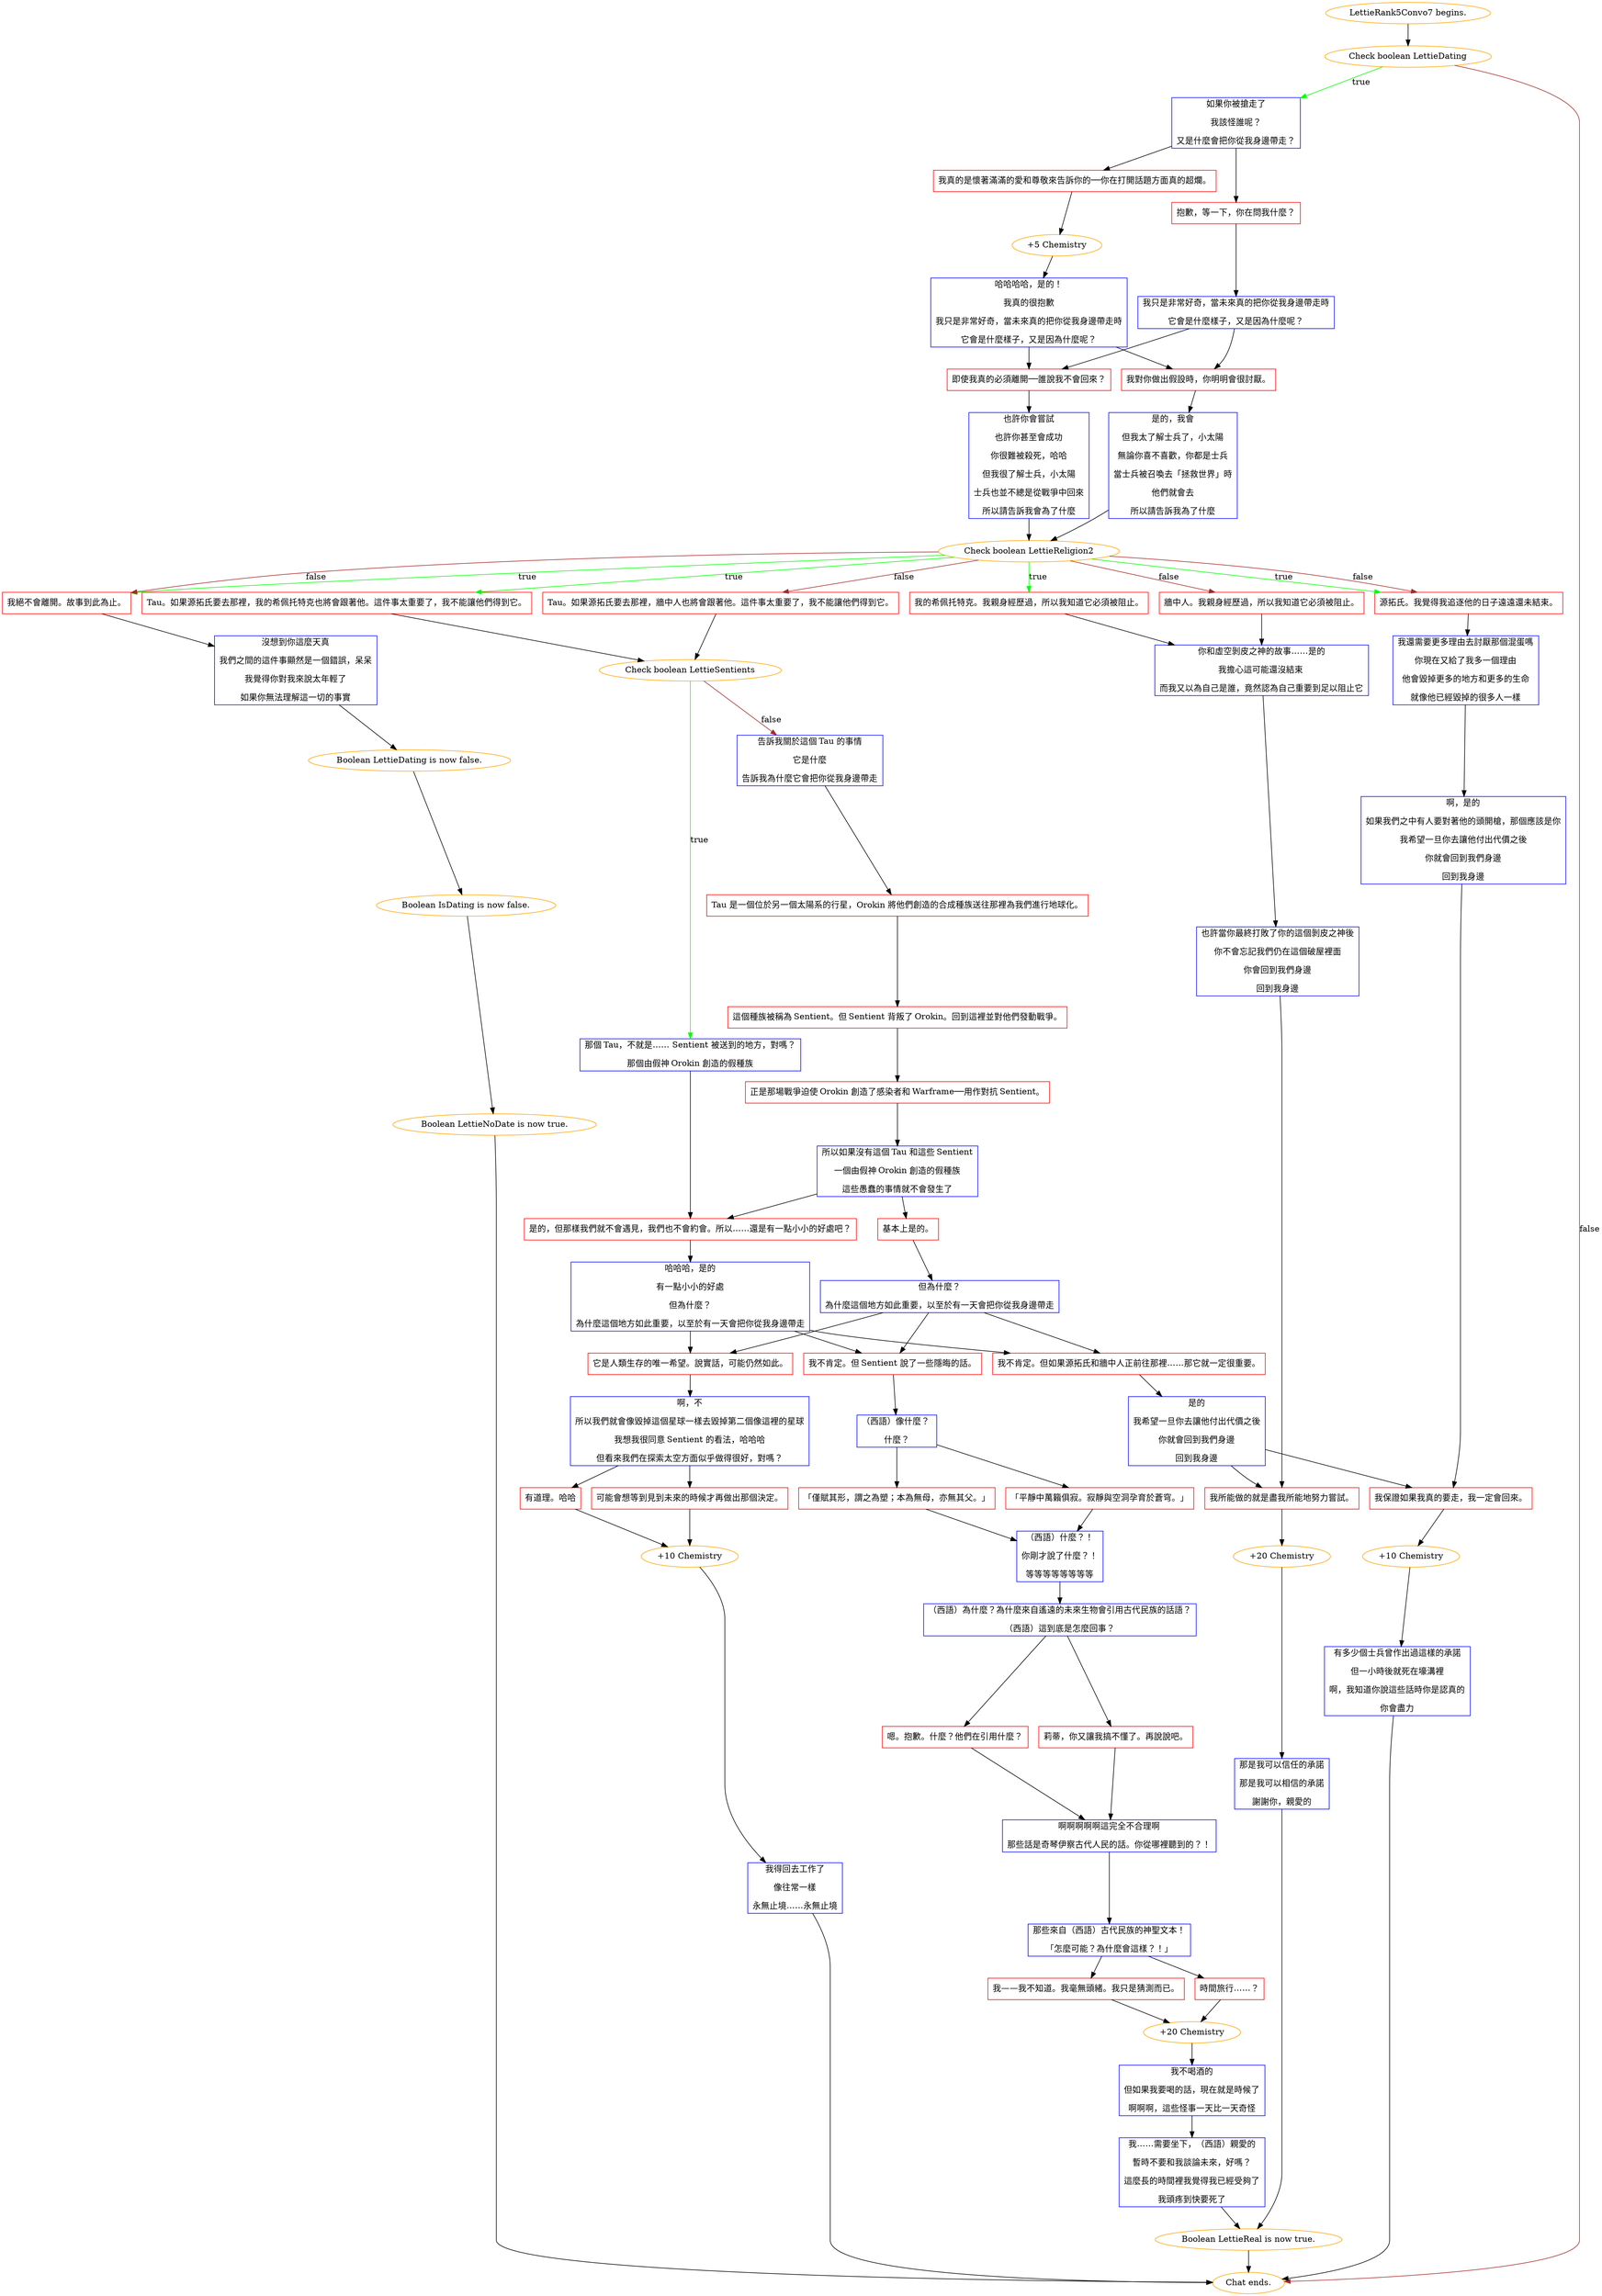 digraph {
	"LettieRank5Convo7 begins." [color=orange];
		"LettieRank5Convo7 begins." -> j4288606571;
	j4288606571 [label="Check boolean LettieDating",color=orange];
		j4288606571 -> j4171564708 [label=true,color=green];
		j4288606571 -> "Chat ends." [label=false,color=brown];
	j4171564708 [label="如果你被搶走了
我該怪誰呢？
又是什麼會把你從我身邊帶走？",shape=box,color=blue];
		j4171564708 -> j1497427069;
		j4171564708 -> j2849165874;
	"Chat ends." [color=orange];
	j1497427069 [label="我真的是懷著滿滿的愛和尊敬來告訴你的──你在打開話題方面真的超爛。",shape=box,color=red];
		j1497427069 -> j1677190427;
	j2849165874 [label="抱歉，等一下，你在問我什麼？",shape=box,color=red];
		j2849165874 -> j4119642068;
	j1677190427 [label="+5 Chemistry",color=orange];
		j1677190427 -> j1400330056;
	j4119642068 [label="我只是非常好奇，當未來真的把你從我身邊帶走時
它會是什麼樣子，又是因為什麼呢？",shape=box,color=blue];
		j4119642068 -> j1549276807;
		j4119642068 -> j2620874062;
	j1400330056 [label="哈哈哈哈，是的！
我真的很抱歉
我只是非常好奇，當未來真的把你從我身邊帶走時
它會是什麼樣子，又是因為什麼呢？",shape=box,color=blue];
		j1400330056 -> j1549276807;
		j1400330056 -> j2620874062;
	j1549276807 [label="即使我真的必須離開──誰說我不會回來？",shape=box,color=red];
		j1549276807 -> j3005051517;
	j2620874062 [label="我對你做出假設時，你明明會很討厭。",shape=box,color=red];
		j2620874062 -> j1220815023;
	j3005051517 [label="也許你會嘗試
也許你甚至會成功
你很難被殺死，哈哈
但我很了解士兵，小太陽
士兵也並不總是從戰爭中回來
所以請告訴我會為了什麼",shape=box,color=blue];
		j3005051517 -> j3234434887;
	j1220815023 [label="是的，我會
但我太了解士兵了，小太陽
無論你喜不喜歡，你都是士兵
當士兵被召喚去「拯救世界」時
他們就會去
所以請告訴我為了什麼",shape=box,color=blue];
		j1220815023 -> j3234434887;
	j3234434887 [label="Check boolean LettieReligion2",color=orange];
		j3234434887 -> j2021040986 [label=true,color=green];
		j3234434887 -> j1705534293 [label=true,color=green];
		j3234434887 -> j1096492930 [label=true,color=green];
		j3234434887 -> j534810892 [label=true,color=green];
		j3234434887 -> j2021040986 [label=false,color=brown];
		j3234434887 -> j3253631753 [label=false,color=brown];
		j3234434887 -> j3663990456 [label=false,color=brown];
		j3234434887 -> j534810892 [label=false,color=brown];
	j2021040986 [label="源拓氏。我覺得我追逐他的日子遠遠還未結束。",shape=box,color=red];
		j2021040986 -> j2480548783;
	j1705534293 [label="我的希佩托特克。我親身經歷過，所以我知道它必須被阻止。",shape=box,color=red];
		j1705534293 -> j1485377983;
	j1096492930 [label="Tau。如果源拓氏要去那裡，我的希佩托特克也將會跟著他。這件事太重要了，我不能讓他們得到它。",shape=box,color=red];
		j1096492930 -> j3204689239;
	j534810892 [label="我絕不會離開。故事到此為止。",shape=box,color=red];
		j534810892 -> j1265474562;
	j3253631753 [label="牆中人。我親身經歷過，所以我知道它必須被阻止。",shape=box,color=red];
		j3253631753 -> j1485377983;
	j3663990456 [label="Tau。如果源拓氏要去那裡，牆中人也將會跟著他。這件事太重要了，我不能讓他們得到它。",shape=box,color=red];
		j3663990456 -> j3204689239;
	j2480548783 [label="我還需要更多理由去討厭那個混蛋嗎
你現在又給了我多一個理由
他會毀掉更多的地方和更多的生命
就像他已經毀掉的很多人一樣",shape=box,color=blue];
		j2480548783 -> j4198684588;
	j1485377983 [label="你和虛空剝皮之神的故事……是的
我擔心這可能還沒結束 
而我又以為自己是誰，竟然認為自己重要到足以阻止它",shape=box,color=blue];
		j1485377983 -> j3019885470;
	j3204689239 [label="Check boolean LettieSentients",color=orange];
		j3204689239 -> j2368744342 [label=true,color=green];
		j3204689239 -> j1123431509 [label=false,color=brown];
	j1265474562 [label="沒想到你這麼天真
我們之間的這件事顯然是一個錯誤，呆呆
我覺得你對我來說太年輕了
如果你無法理解這一切的事實",shape=box,color=blue];
		j1265474562 -> j2548450594;
	j4198684588 [label="啊，是的
如果我們之中有人要對著他的頭開槍，那個應該是你
我希望一旦你去讓他付出代價之後
你就會回到我們身邊
回到我身邊",shape=box,color=blue];
		j4198684588 -> j4090942523;
	j3019885470 [label="也許當你最終打敗了你的這個剝皮之神後
你不會忘記我們仍在這個破屋裡面
你會回到我們身邊
回到我身邊",shape=box,color=blue];
		j3019885470 -> j2383730972;
	j2368744342 [label="那個 Tau，不就是…… Sentient 被送到的地方，對嗎？
那個由假神 Orokin 創造的假種族",shape=box,color=blue];
		j2368744342 -> j3119787993;
	j1123431509 [label="告訴我關於這個 Tau 的事情
它是什麼
告訴我為什麼它會把你從我身邊帶走",shape=box,color=blue];
		j1123431509 -> j1108505509;
	j2548450594 [label="Boolean LettieDating is now false.",color=orange];
		j2548450594 -> j4086907321;
	j4090942523 [label="我保證如果我真的要走，我一定會回來。",shape=box,color=red];
		j4090942523 -> j3092764158;
	j2383730972 [label="我所能做的就是盡我所能地努力嘗試。",shape=box,color=red];
		j2383730972 -> j1232669940;
	j3119787993 [label="是的，但那樣我們就不會遇見，我們也不會約會。所以……還是有一點小小的好處吧？",shape=box,color=red];
		j3119787993 -> j3466729860;
	j1108505509 [label="Tau 是一個位於另一個太陽系的行星，Orokin 將他們創造的合成種族送往那裡為我們進行地球化。",shape=box,color=red];
		j1108505509 -> j1027081933;
	j4086907321 [label="Boolean IsDating is now false.",color=orange];
		j4086907321 -> j2703113057;
	j3092764158 [label="+10 Chemistry",color=orange];
		j3092764158 -> j665447143;
	j1232669940 [label="+20 Chemistry",color=orange];
		j1232669940 -> j1979737494;
	j3466729860 [label="哈哈哈，是的
有一點小小的好處
但為什麼？
為什麼這個地方如此重要，以至於有一天會把你從我身邊帶走",shape=box,color=blue];
		j3466729860 -> j3496428380;
		j3466729860 -> j19851588;
		j3466729860 -> j4058483806;
	j1027081933 [label="這個種族被稱為 Sentient。但 Sentient 背叛了 Orokin。回到這裡並對他們發動戰爭。",shape=box,color=red];
		j1027081933 -> j4265608781;
	j2703113057 [label="Boolean LettieNoDate is now true.",color=orange];
		j2703113057 -> "Chat ends.";
	j665447143 [label="有多少個士兵曾作出過這樣的承諾
但一小時後就死在壕溝裡
啊，我知道你說這些話時你是認真的
你會盡力",shape=box,color=blue];
		j665447143 -> "Chat ends.";
	j1979737494 [label="那是我可以信任的承諾
那是我可以相信的承諾
謝謝你，親愛的",shape=box,color=blue];
		j1979737494 -> j1472871842;
	j3496428380 [label="我不肯定。但如果源拓氏和牆中人正前往那裡……那它就一定很重要。",shape=box,color=red];
		j3496428380 -> j650427855;
	j19851588 [label="它是人類生存的唯一希望。說實話，可能仍然如此。",shape=box,color=red];
		j19851588 -> j3339845515;
	j4058483806 [label="我不肯定。但 Sentient 說了一些隱晦的話。",shape=box,color=red];
		j4058483806 -> j3062554056;
	j4265608781 [label="正是那場戰爭迫使 Orokin 創造了感染者和 Warframe──用作對抗 Sentient。",shape=box,color=red];
		j4265608781 -> j1207515422;
	j1472871842 [label="Boolean LettieReal is now true.",color=orange];
		j1472871842 -> "Chat ends.";
	j650427855 [label="是的
我希望一旦你去讓他付出代價之後
你就會回到我們身邊
回到我身邊",shape=box,color=blue];
		j650427855 -> j4090942523;
		j650427855 -> j2383730972;
	j3339845515 [label="啊，不
所以我們就會像毀掉這個星球一樣去毀掉第二個像這裡的星球
我想我很同意 Sentient 的看法，哈哈哈
但看來我們在探索太空方面似乎做得很好，對嗎？",shape=box,color=blue];
		j3339845515 -> j443325652;
		j3339845515 -> j1964568689;
	j3062554056 [label="（西語）像什麼？ 
什麼？",shape=box,color=blue];
		j3062554056 -> j848715245;
		j3062554056 -> j3752070858;
	j1207515422 [label="所以如果沒有這個 Tau 和這些 Sentient
一個由假神 Orokin 創造的假種族
這些愚蠢的事情就不會發生了",shape=box,color=blue];
		j1207515422 -> j3119787993;
		j1207515422 -> j3809189799;
	j443325652 [label="有道理。哈哈",shape=box,color=red];
		j443325652 -> j2493629795;
	j1964568689 [label="可能會想等到見到未來的時候才再做出那個決定。",shape=box,color=red];
		j1964568689 -> j2493629795;
	j848715245 [label="「平靜中萬籟俱寂。寂靜與空洞孕育於蒼穹。」",shape=box,color=red];
		j848715245 -> j2703360273;
	j3752070858 [label="「僅賦其形，謂之為塑；本為無母，亦無其父。」",shape=box,color=red];
		j3752070858 -> j2703360273;
	j3809189799 [label="基本上是的。",shape=box,color=red];
		j3809189799 -> j3688884535;
	j2493629795 [label="+10 Chemistry",color=orange];
		j2493629795 -> j2182218491;
	j2703360273 [label="（西語）什麼？！
你剛才說了什麼？！
等等等等等等等等",shape=box,color=blue];
		j2703360273 -> j1003953445;
	j3688884535 [label="但為什麼？
為什麼這個地方如此重要，以至於有一天會把你從我身邊帶走",shape=box,color=blue];
		j3688884535 -> j3496428380;
		j3688884535 -> j19851588;
		j3688884535 -> j4058483806;
	j2182218491 [label="我得回去工作了
像往常一樣
永無止境……永無止境",shape=box,color=blue];
		j2182218491 -> "Chat ends.";
	j1003953445 [label="（西語）為什麼？為什麼來自遙遠的未來生物會引用古代民族的話語？
（西語）這到底是怎麼回事？",shape=box,color=blue];
		j1003953445 -> j448976407;
		j1003953445 -> j4033503008;
	j448976407 [label="嗯。抱歉。什麼？他們在引用什麼？",shape=box,color=red];
		j448976407 -> j4174843926;
	j4033503008 [label="莉蒂，你又讓我搞不懂了。再說說吧。",shape=box,color=red];
		j4033503008 -> j4174843926;
	j4174843926 [label="啊啊啊啊啊這完全不合理啊
那些話是奇琴伊察古代人民的話。你從哪裡聽到的？！",shape=box,color=blue];
		j4174843926 -> j3625098944;
	j3625098944 [label="那些來自（西語）古代民族的神聖文本！
「怎麼可能？為什麼會這樣？！」",shape=box,color=blue];
		j3625098944 -> j1095454218;
		j3625098944 -> j616839713;
	j1095454218 [label="我——我不知道。我毫無頭緒。我只是猜測而已。",shape=box,color=red];
		j1095454218 -> j2986705345;
	j616839713 [label="時間旅行……？",shape=box,color=red];
		j616839713 -> j2986705345;
	j2986705345 [label="+20 Chemistry",color=orange];
		j2986705345 -> j1107584130;
	j1107584130 [label="我不喝酒的
但如果我要喝的話，現在就是時候了
啊啊啊，這些怪事一天比一天奇怪",shape=box,color=blue];
		j1107584130 -> j153483427;
	j153483427 [label="我……需要坐下，（西語）親愛的
暫時不要和我談論未來，好嗎？
這麼長的時間裡我覺得我已經受夠了
我頭疼到快要死了",shape=box,color=blue];
		j153483427 -> j1472871842;
}